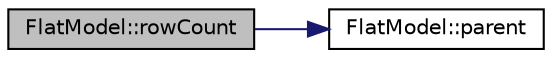 digraph "FlatModel::rowCount"
{
 // LATEX_PDF_SIZE
  edge [fontname="Helvetica",fontsize="10",labelfontname="Helvetica",labelfontsize="10"];
  node [fontname="Helvetica",fontsize="10",shape=record];
  rankdir="LR";
  Node1 [label="FlatModel::rowCount",height=0.2,width=0.4,color="black", fillcolor="grey75", style="filled", fontcolor="black",tooltip=" "];
  Node1 -> Node2 [color="midnightblue",fontsize="10",style="solid",fontname="Helvetica"];
  Node2 [label="FlatModel::parent",height=0.2,width=0.4,color="black", fillcolor="white", style="filled",URL="$class_flat_model.html#a7ed147f35273414157a57851d95bda16",tooltip=" "];
}
